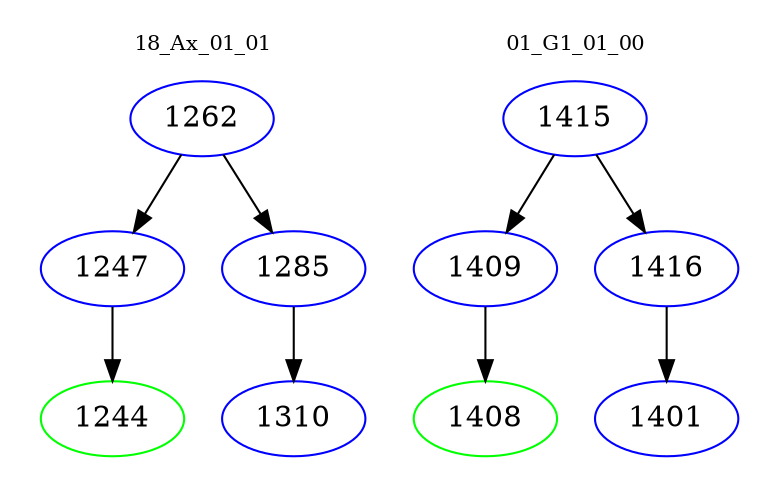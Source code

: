 digraph{
subgraph cluster_0 {
color = white
label = "18_Ax_01_01";
fontsize=10;
T0_1262 [label="1262", color="blue"]
T0_1262 -> T0_1247 [color="black"]
T0_1247 [label="1247", color="blue"]
T0_1247 -> T0_1244 [color="black"]
T0_1244 [label="1244", color="green"]
T0_1262 -> T0_1285 [color="black"]
T0_1285 [label="1285", color="blue"]
T0_1285 -> T0_1310 [color="black"]
T0_1310 [label="1310", color="blue"]
}
subgraph cluster_1 {
color = white
label = "01_G1_01_00";
fontsize=10;
T1_1415 [label="1415", color="blue"]
T1_1415 -> T1_1409 [color="black"]
T1_1409 [label="1409", color="blue"]
T1_1409 -> T1_1408 [color="black"]
T1_1408 [label="1408", color="green"]
T1_1415 -> T1_1416 [color="black"]
T1_1416 [label="1416", color="blue"]
T1_1416 -> T1_1401 [color="black"]
T1_1401 [label="1401", color="blue"]
}
}
